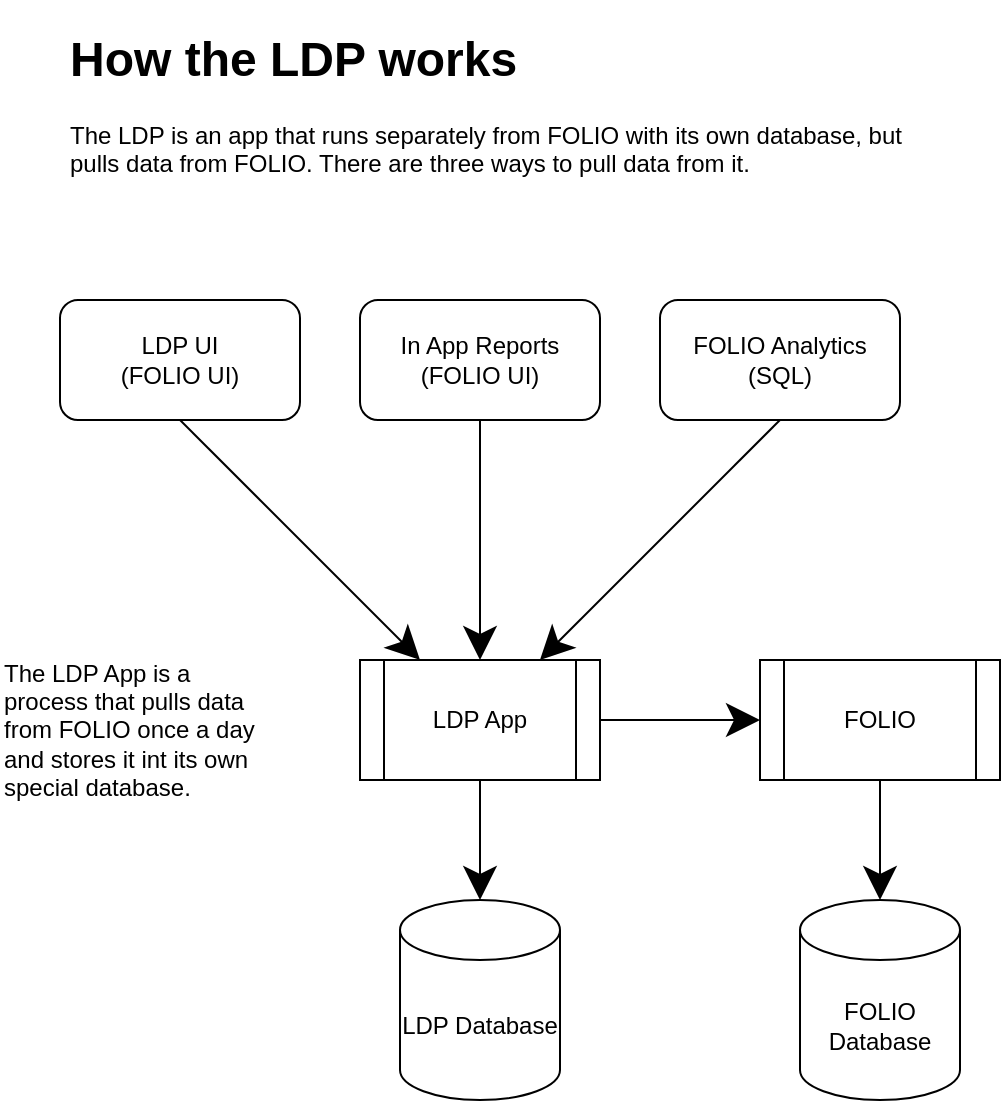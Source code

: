 <mxfile version="15.3.5" type="github"><diagram id="C5RBs43oDa-KdzZeNtuy" name="Page-1"><mxGraphModel dx="1083" dy="1335" grid="1" gridSize="10" guides="1" tooltips="1" connect="1" arrows="1" fold="1" page="1" pageScale="1" pageWidth="827" pageHeight="1169" math="0" shadow="0"><root><mxCell id="WIyWlLk6GJQsqaUBKTNV-0"/><mxCell id="WIyWlLk6GJQsqaUBKTNV-1" parent="WIyWlLk6GJQsqaUBKTNV-0"/><mxCell id="ZLskoHaiqCr__3fe_2wh-0" value="LDP Database" style="shape=cylinder3;whiteSpace=wrap;html=1;boundedLbl=1;backgroundOutline=1;size=15;hachureGap=4;pointerEvents=0;" parent="WIyWlLk6GJQsqaUBKTNV-1" vertex="1"><mxGeometry x="364" y="530" width="80" height="100" as="geometry"/></mxCell><mxCell id="ZLskoHaiqCr__3fe_2wh-1" value="FOLIO Database" style="shape=cylinder3;whiteSpace=wrap;html=1;boundedLbl=1;backgroundOutline=1;size=15;hachureGap=4;pointerEvents=0;" parent="WIyWlLk6GJQsqaUBKTNV-1" vertex="1"><mxGeometry x="564" y="530" width="80" height="100" as="geometry"/></mxCell><mxCell id="ZLskoHaiqCr__3fe_2wh-3" value="FOLIO Analytics (SQL)" style="rounded=1;whiteSpace=wrap;html=1;hachureGap=4;pointerEvents=0;" parent="WIyWlLk6GJQsqaUBKTNV-1" vertex="1"><mxGeometry x="494" y="230" width="120" height="60" as="geometry"/></mxCell><mxCell id="ZLskoHaiqCr__3fe_2wh-4" value="In App Reports (FOLIO UI)" style="rounded=1;whiteSpace=wrap;html=1;hachureGap=4;pointerEvents=0;" parent="WIyWlLk6GJQsqaUBKTNV-1" vertex="1"><mxGeometry x="344" y="230" width="120" height="60" as="geometry"/></mxCell><mxCell id="ZLskoHaiqCr__3fe_2wh-6" value="LDP UI &lt;br&gt;(FOLIO UI)" style="rounded=1;whiteSpace=wrap;html=1;hachureGap=4;pointerEvents=0;" parent="WIyWlLk6GJQsqaUBKTNV-1" vertex="1"><mxGeometry x="194" y="230" width="120" height="60" as="geometry"/></mxCell><mxCell id="ZLskoHaiqCr__3fe_2wh-8" value="LDP App" style="shape=process;whiteSpace=wrap;html=1;backgroundOutline=1;hachureGap=4;pointerEvents=0;" parent="WIyWlLk6GJQsqaUBKTNV-1" vertex="1"><mxGeometry x="344" y="410" width="120" height="60" as="geometry"/></mxCell><mxCell id="ZLskoHaiqCr__3fe_2wh-9" value="FOLIO" style="shape=process;whiteSpace=wrap;html=1;backgroundOutline=1;hachureGap=4;pointerEvents=0;" parent="WIyWlLk6GJQsqaUBKTNV-1" vertex="1"><mxGeometry x="544" y="410" width="120" height="60" as="geometry"/></mxCell><mxCell id="ZLskoHaiqCr__3fe_2wh-19" value="" style="endArrow=classic;html=1;startSize=14;endSize=14;sourcePerimeterSpacing=8;targetPerimeterSpacing=8;exitX=0.5;exitY=1;exitDx=0;exitDy=0;entryX=0.25;entryY=0;entryDx=0;entryDy=0;" parent="WIyWlLk6GJQsqaUBKTNV-1" source="ZLskoHaiqCr__3fe_2wh-6" target="ZLskoHaiqCr__3fe_2wh-8" edge="1"><mxGeometry width="50" height="50" relative="1" as="geometry"><mxPoint x="474" y="740" as="sourcePoint"/><mxPoint x="524" y="690" as="targetPoint"/></mxGeometry></mxCell><mxCell id="ZLskoHaiqCr__3fe_2wh-20" value="" style="endArrow=classic;html=1;startSize=14;endSize=14;sourcePerimeterSpacing=8;targetPerimeterSpacing=8;exitX=0.5;exitY=1;exitDx=0;exitDy=0;entryX=0.5;entryY=0;entryDx=0;entryDy=0;" parent="WIyWlLk6GJQsqaUBKTNV-1" source="ZLskoHaiqCr__3fe_2wh-4" target="ZLskoHaiqCr__3fe_2wh-8" edge="1"><mxGeometry width="50" height="50" relative="1" as="geometry"><mxPoint x="194" y="680" as="sourcePoint"/><mxPoint x="244" y="630" as="targetPoint"/></mxGeometry></mxCell><mxCell id="ZLskoHaiqCr__3fe_2wh-21" value="" style="endArrow=classic;html=1;startSize=14;endSize=14;sourcePerimeterSpacing=6;targetPerimeterSpacing=8;exitX=0.5;exitY=1;exitDx=0;exitDy=0;entryX=0.75;entryY=0;entryDx=0;entryDy=0;" parent="WIyWlLk6GJQsqaUBKTNV-1" source="ZLskoHaiqCr__3fe_2wh-3" target="ZLskoHaiqCr__3fe_2wh-8" edge="1"><mxGeometry width="50" height="50" relative="1" as="geometry"><mxPoint x="474" y="740" as="sourcePoint"/><mxPoint x="524" y="690" as="targetPoint"/></mxGeometry></mxCell><mxCell id="ZLskoHaiqCr__3fe_2wh-22" value="" style="endArrow=classic;html=1;startSize=14;endSize=14;sourcePerimeterSpacing=6;targetPerimeterSpacing=8;exitX=0.5;exitY=1;exitDx=0;exitDy=0;entryX=0.5;entryY=0;entryDx=0;entryDy=0;entryPerimeter=0;" parent="WIyWlLk6GJQsqaUBKTNV-1" source="ZLskoHaiqCr__3fe_2wh-8" target="ZLskoHaiqCr__3fe_2wh-0" edge="1"><mxGeometry width="50" height="50" relative="1" as="geometry"><mxPoint x="194" y="750" as="sourcePoint"/><mxPoint x="244" y="700" as="targetPoint"/></mxGeometry></mxCell><mxCell id="ZLskoHaiqCr__3fe_2wh-23" value="" style="endArrow=classic;html=1;startSize=14;endSize=14;sourcePerimeterSpacing=6;targetPerimeterSpacing=8;exitX=0.5;exitY=1;exitDx=0;exitDy=0;" parent="WIyWlLk6GJQsqaUBKTNV-1" source="ZLskoHaiqCr__3fe_2wh-9" edge="1"><mxGeometry width="50" height="50" relative="1" as="geometry"><mxPoint x="494" y="910" as="sourcePoint"/><mxPoint x="604" y="530" as="targetPoint"/></mxGeometry></mxCell><mxCell id="ZLskoHaiqCr__3fe_2wh-24" value="" style="endArrow=classic;html=1;startSize=14;endSize=14;sourcePerimeterSpacing=6;targetPerimeterSpacing=8;exitX=1;exitY=0.5;exitDx=0;exitDy=0;entryX=0;entryY=0.5;entryDx=0;entryDy=0;" parent="WIyWlLk6GJQsqaUBKTNV-1" source="ZLskoHaiqCr__3fe_2wh-8" target="ZLskoHaiqCr__3fe_2wh-9" edge="1"><mxGeometry width="50" height="50" relative="1" as="geometry"><mxPoint x="394" y="880" as="sourcePoint"/><mxPoint x="514" y="440" as="targetPoint"/></mxGeometry></mxCell><mxCell id="ZLskoHaiqCr__3fe_2wh-25" value="&lt;h1&gt;How the LDP works&lt;/h1&gt;&lt;p&gt;The LDP is an app that runs separately from FOLIO with its own database, but pulls data from FOLIO. There are three ways to pull data from it.&lt;/p&gt;" style="text;html=1;strokeColor=none;fillColor=none;spacing=5;spacingTop=-20;whiteSpace=wrap;overflow=hidden;rounded=0;hachureGap=4;pointerEvents=0;" parent="WIyWlLk6GJQsqaUBKTNV-1" vertex="1"><mxGeometry x="194" y="90" width="450" height="120" as="geometry"/></mxCell><mxCell id="ZLskoHaiqCr__3fe_2wh-26" value="The LDP App is a process that pulls data from FOLIO once a day and stores it int its own special database." style="text;html=1;strokeColor=none;fillColor=none;align=left;verticalAlign=middle;whiteSpace=wrap;rounded=0;hachureGap=4;pointerEvents=0;" parent="WIyWlLk6GJQsqaUBKTNV-1" vertex="1"><mxGeometry x="164" y="400" width="130" height="90" as="geometry"/></mxCell></root></mxGraphModel></diagram></mxfile>